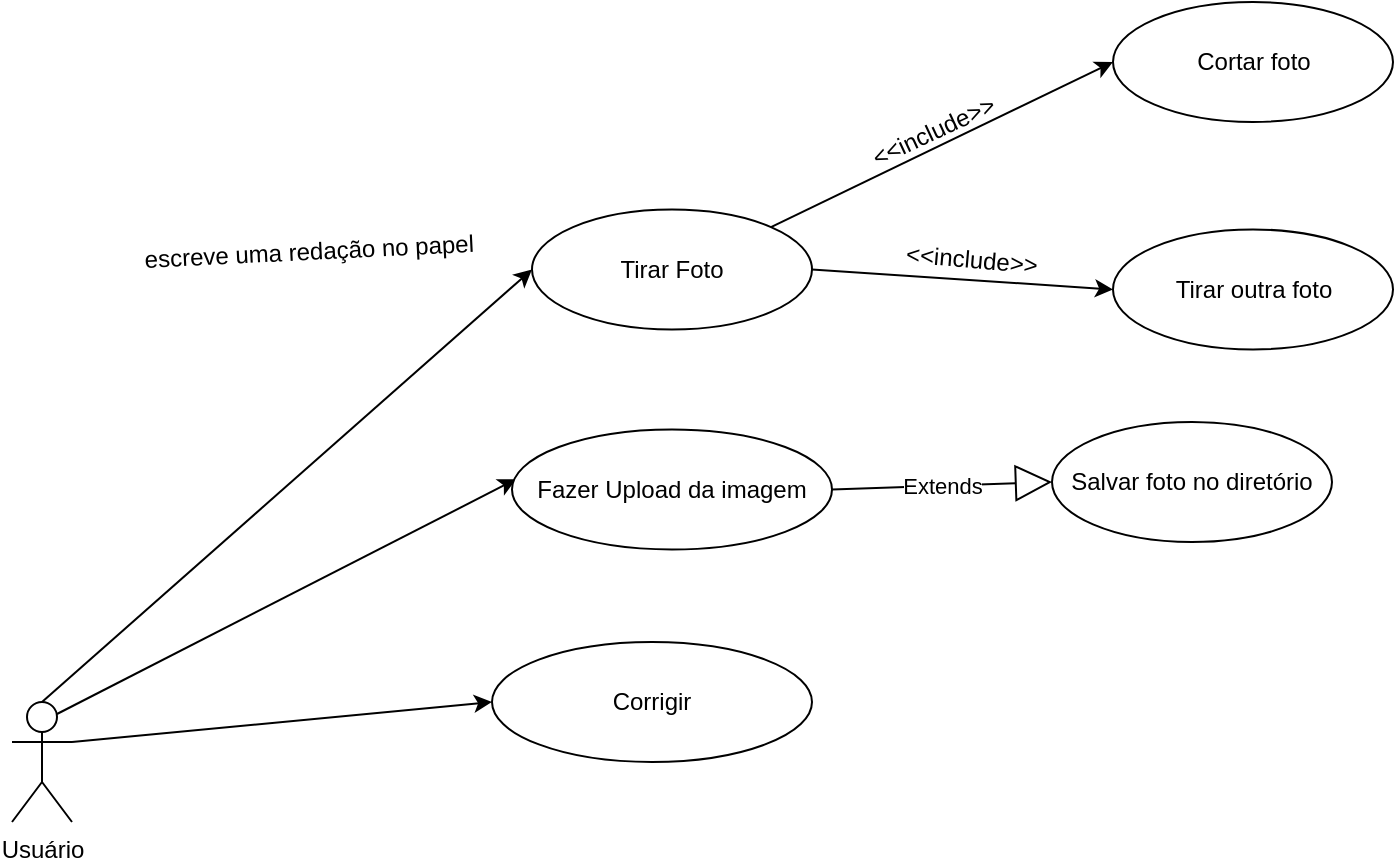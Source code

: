 <mxfile version="24.0.2" type="github">
  <diagram name="Page-1" id="VWgly2nOHGJHui8vA40v">
    <mxGraphModel dx="1434" dy="788" grid="1" gridSize="10" guides="1" tooltips="1" connect="1" arrows="1" fold="1" page="1" pageScale="1" pageWidth="850" pageHeight="1100" math="0" shadow="0">
      <root>
        <mxCell id="0" />
        <mxCell id="1" parent="0" />
        <mxCell id="7YZ-ag36RC1AAsRXkEIa-1" value="Usuário" style="shape=umlActor;verticalLabelPosition=bottom;verticalAlign=top;html=1;outlineConnect=0;" vertex="1" parent="1">
          <mxGeometry x="70" y="370" width="30" height="60" as="geometry" />
        </mxCell>
        <mxCell id="7YZ-ag36RC1AAsRXkEIa-2" value="" style="endArrow=classic;html=1;rounded=0;entryX=0;entryY=0.5;entryDx=0;entryDy=0;exitX=0.5;exitY=0;exitDx=0;exitDy=0;exitPerimeter=0;" edge="1" parent="1" source="7YZ-ag36RC1AAsRXkEIa-1" target="7YZ-ag36RC1AAsRXkEIa-7">
          <mxGeometry width="50" height="50" relative="1" as="geometry">
            <mxPoint x="120" y="163.74" as="sourcePoint" />
            <mxPoint x="217.829" y="133.594" as="targetPoint" />
          </mxGeometry>
        </mxCell>
        <mxCell id="7YZ-ag36RC1AAsRXkEIa-3" value="" style="endArrow=classic;html=1;rounded=0;entryX=0.013;entryY=0.414;entryDx=0;entryDy=0;entryPerimeter=0;exitX=0.75;exitY=0.1;exitDx=0;exitDy=0;exitPerimeter=0;" edge="1" parent="1" source="7YZ-ag36RC1AAsRXkEIa-1" target="7YZ-ag36RC1AAsRXkEIa-8">
          <mxGeometry width="50" height="50" relative="1" as="geometry">
            <mxPoint x="120" y="183.74" as="sourcePoint" />
            <mxPoint x="340" y="213.74" as="targetPoint" />
          </mxGeometry>
        </mxCell>
        <mxCell id="7YZ-ag36RC1AAsRXkEIa-7" value="Tirar Foto" style="ellipse;whiteSpace=wrap;html=1;" vertex="1" parent="1">
          <mxGeometry x="330" y="123.74" width="140" height="60" as="geometry" />
        </mxCell>
        <mxCell id="7YZ-ag36RC1AAsRXkEIa-8" value="Fazer Upload da imagem" style="ellipse;whiteSpace=wrap;html=1;" vertex="1" parent="1">
          <mxGeometry x="320" y="233.74" width="160" height="60" as="geometry" />
        </mxCell>
        <mxCell id="7YZ-ag36RC1AAsRXkEIa-11" value="Cortar foto" style="ellipse;whiteSpace=wrap;html=1;" vertex="1" parent="1">
          <mxGeometry x="620.5" y="20" width="140" height="60" as="geometry" />
        </mxCell>
        <mxCell id="7YZ-ag36RC1AAsRXkEIa-12" value="&lt;div&gt;escreve uma redação no papel&amp;nbsp; &amp;nbsp;&amp;nbsp;&amp;nbsp;&amp;nbsp;&amp;nbsp;&amp;nbsp;&amp;nbsp;&amp;nbsp;&amp;nbsp;&amp;nbsp;&amp;nbsp;&amp;nbsp;&amp;nbsp;&amp;nbsp;&amp;nbsp; &amp;nbsp; &amp;nbsp; &amp;nbsp; &amp;nbsp; &amp;nbsp; &amp;nbsp; &amp;nbsp; &amp;nbsp; &amp;nbsp; &amp;nbsp; &amp;nbsp; &amp;nbsp; &amp;nbsp; &amp;nbsp; &amp;nbsp; &amp;nbsp; &amp;nbsp; &amp;nbsp; &amp;nbsp; &amp;nbsp; &amp;nbsp; &amp;nbsp; &amp;nbsp; &amp;nbsp; &amp;nbsp; &amp;nbsp; &amp;nbsp; &amp;nbsp; &amp;nbsp; &amp;nbsp; &amp;nbsp; &amp;nbsp; &amp;nbsp; &amp;nbsp; &amp;nbsp; &amp;nbsp; &amp;nbsp; &amp;nbsp; &amp;nbsp; &amp;nbsp; &amp;nbsp; &amp;nbsp; &amp;nbsp; &amp;nbsp; &amp;nbsp; &amp;nbsp; &amp;nbsp; &amp;nbsp; &amp;nbsp; &amp;nbsp;&amp;nbsp;&amp;nbsp;&amp;nbsp;&amp;nbsp;&amp;nbsp;&amp;nbsp;&amp;nbsp;&amp;nbsp;&amp;nbsp;&amp;nbsp;&amp;nbsp;&amp;nbsp;&amp;nbsp;&amp;nbsp;&amp;nbsp;&amp;nbsp;&amp;nbsp;&amp;nbsp;&amp;nbsp;&amp;nbsp;&amp;nbsp;&amp;nbsp;&amp;nbsp;&amp;nbsp;&amp;nbsp;&amp;nbsp;&amp;nbsp;&amp;nbsp;&amp;nbsp;&amp;nbsp;&amp;nbsp;&amp;nbsp;&amp;nbsp;&amp;nbsp;&amp;nbsp;&amp;nbsp;&amp;nbsp;&amp;nbsp;&amp;nbsp;&amp;nbsp;&amp;nbsp;&amp;nbsp;&amp;nbsp;&amp;nbsp;&amp;nbsp; &lt;/div&gt;" style="text;whiteSpace=wrap;html=1;rotation=-2.8;" vertex="1" parent="1">
          <mxGeometry x="134.04" y="130" width="190" height="30" as="geometry" />
        </mxCell>
        <mxCell id="7YZ-ag36RC1AAsRXkEIa-14" value="Tirar outra foto" style="ellipse;whiteSpace=wrap;html=1;" vertex="1" parent="1">
          <mxGeometry x="620.5" y="133.74" width="140" height="60" as="geometry" />
        </mxCell>
        <mxCell id="7YZ-ag36RC1AAsRXkEIa-18" value="" style="endArrow=classic;html=1;rounded=0;exitX=1;exitY=0.5;exitDx=0;exitDy=0;entryX=0;entryY=0.5;entryDx=0;entryDy=0;" edge="1" parent="1" source="7YZ-ag36RC1AAsRXkEIa-7" target="7YZ-ag36RC1AAsRXkEIa-14">
          <mxGeometry width="50" height="50" relative="1" as="geometry">
            <mxPoint x="459.997" y="124.953" as="sourcePoint" />
            <mxPoint x="620.5" y="87.24" as="targetPoint" />
          </mxGeometry>
        </mxCell>
        <mxCell id="7YZ-ag36RC1AAsRXkEIa-19" value="&amp;lt;&amp;lt;include&amp;gt;&amp;gt;" style="text;html=1;align=center;verticalAlign=middle;whiteSpace=wrap;rounded=0;rotation=5;" vertex="1" parent="1">
          <mxGeometry x="520" y="133.74" width="60" height="30" as="geometry" />
        </mxCell>
        <mxCell id="7YZ-ag36RC1AAsRXkEIa-20" value="Extends" style="endArrow=block;endSize=16;endFill=0;html=1;rounded=0;exitX=1;exitY=0.5;exitDx=0;exitDy=0;entryX=0;entryY=0.5;entryDx=0;entryDy=0;" edge="1" parent="1" source="7YZ-ag36RC1AAsRXkEIa-8" target="7YZ-ag36RC1AAsRXkEIa-21">
          <mxGeometry width="160" relative="1" as="geometry">
            <mxPoint x="510" y="343.74" as="sourcePoint" />
            <mxPoint x="600" y="323.74" as="targetPoint" />
          </mxGeometry>
        </mxCell>
        <mxCell id="7YZ-ag36RC1AAsRXkEIa-21" value="Salvar foto no diretório" style="ellipse;whiteSpace=wrap;html=1;" vertex="1" parent="1">
          <mxGeometry x="590" y="230" width="140" height="60" as="geometry" />
        </mxCell>
        <mxCell id="7YZ-ag36RC1AAsRXkEIa-22" value="" style="endArrow=classic;html=1;rounded=0;entryX=0;entryY=0.5;entryDx=0;entryDy=0;exitX=1;exitY=0;exitDx=0;exitDy=0;" edge="1" parent="1" source="7YZ-ag36RC1AAsRXkEIa-7" target="7YZ-ag36RC1AAsRXkEIa-11">
          <mxGeometry width="50" height="50" relative="1" as="geometry">
            <mxPoint x="449" y="133" as="sourcePoint" />
            <mxPoint x="621" y="50" as="targetPoint" />
          </mxGeometry>
        </mxCell>
        <mxCell id="7YZ-ag36RC1AAsRXkEIa-17" value="&amp;lt;&amp;lt;include&amp;gt;&amp;gt;" style="text;html=1;align=center;verticalAlign=middle;whiteSpace=wrap;rounded=0;rotation=-25;" vertex="1" parent="1">
          <mxGeometry x="500.5" y="70.0" width="60" height="30" as="geometry" />
        </mxCell>
        <mxCell id="7YZ-ag36RC1AAsRXkEIa-23" value="" style="endArrow=classic;html=1;rounded=0;exitX=1;exitY=0.333;exitDx=0;exitDy=0;exitPerimeter=0;entryX=0;entryY=0.5;entryDx=0;entryDy=0;" edge="1" parent="1" source="7YZ-ag36RC1AAsRXkEIa-1" target="7YZ-ag36RC1AAsRXkEIa-24">
          <mxGeometry width="50" height="50" relative="1" as="geometry">
            <mxPoint x="160" y="458.5" as="sourcePoint" />
            <mxPoint x="310" y="360" as="targetPoint" />
            <Array as="points" />
          </mxGeometry>
        </mxCell>
        <mxCell id="7YZ-ag36RC1AAsRXkEIa-24" value="Corrigir " style="ellipse;whiteSpace=wrap;html=1;" vertex="1" parent="1">
          <mxGeometry x="310" y="340" width="160" height="60" as="geometry" />
        </mxCell>
      </root>
    </mxGraphModel>
  </diagram>
</mxfile>
